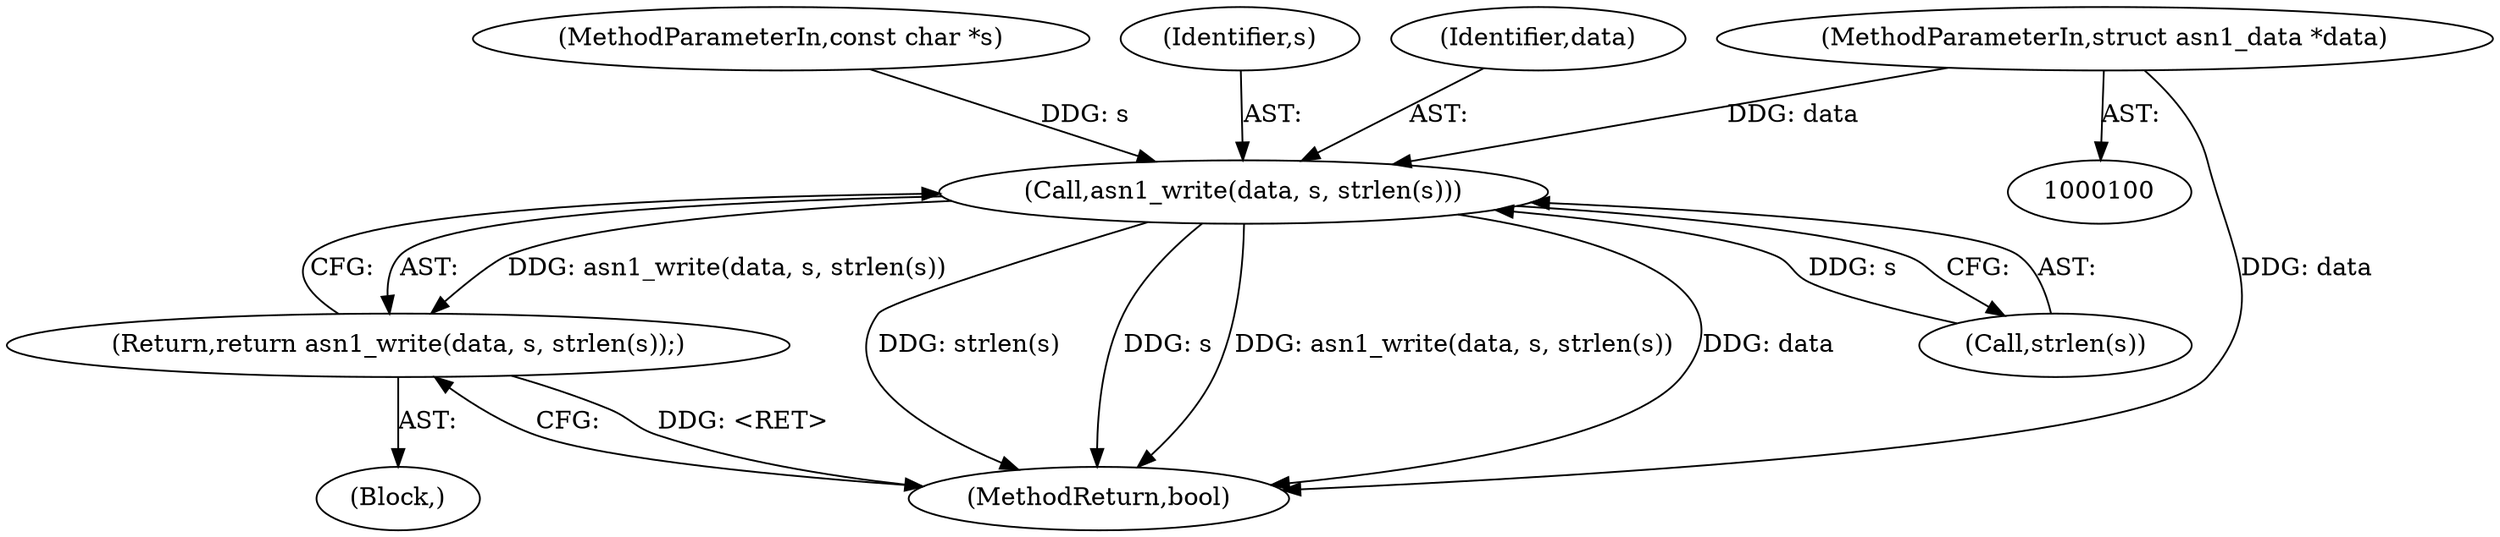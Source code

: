 digraph "0_samba_9d989c9dd7a5b92d0c5d65287935471b83b6e884_6@pointer" {
"1000101" [label="(MethodParameterIn,struct asn1_data *data)"];
"1000105" [label="(Call,asn1_write(data, s, strlen(s)))"];
"1000104" [label="(Return,return asn1_write(data, s, strlen(s));)"];
"1000102" [label="(MethodParameterIn,const char *s)"];
"1000107" [label="(Identifier,s)"];
"1000103" [label="(Block,)"];
"1000106" [label="(Identifier,data)"];
"1000105" [label="(Call,asn1_write(data, s, strlen(s)))"];
"1000101" [label="(MethodParameterIn,struct asn1_data *data)"];
"1000110" [label="(MethodReturn,bool)"];
"1000104" [label="(Return,return asn1_write(data, s, strlen(s));)"];
"1000108" [label="(Call,strlen(s))"];
"1000101" -> "1000100"  [label="AST: "];
"1000101" -> "1000110"  [label="DDG: data"];
"1000101" -> "1000105"  [label="DDG: data"];
"1000105" -> "1000104"  [label="AST: "];
"1000105" -> "1000108"  [label="CFG: "];
"1000106" -> "1000105"  [label="AST: "];
"1000107" -> "1000105"  [label="AST: "];
"1000108" -> "1000105"  [label="AST: "];
"1000104" -> "1000105"  [label="CFG: "];
"1000105" -> "1000110"  [label="DDG: strlen(s)"];
"1000105" -> "1000110"  [label="DDG: s"];
"1000105" -> "1000110"  [label="DDG: asn1_write(data, s, strlen(s))"];
"1000105" -> "1000110"  [label="DDG: data"];
"1000105" -> "1000104"  [label="DDG: asn1_write(data, s, strlen(s))"];
"1000108" -> "1000105"  [label="DDG: s"];
"1000102" -> "1000105"  [label="DDG: s"];
"1000104" -> "1000103"  [label="AST: "];
"1000110" -> "1000104"  [label="CFG: "];
"1000104" -> "1000110"  [label="DDG: <RET>"];
}
